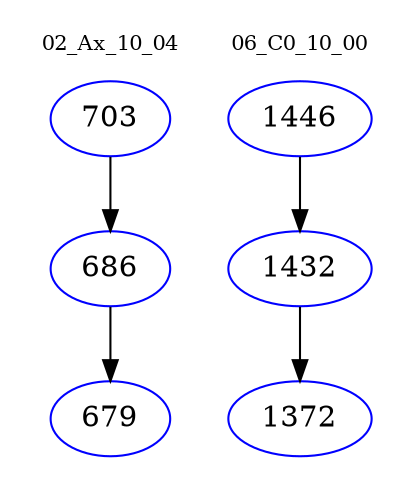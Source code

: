 digraph{
subgraph cluster_0 {
color = white
label = "02_Ax_10_04";
fontsize=10;
T0_703 [label="703", color="blue"]
T0_703 -> T0_686 [color="black"]
T0_686 [label="686", color="blue"]
T0_686 -> T0_679 [color="black"]
T0_679 [label="679", color="blue"]
}
subgraph cluster_1 {
color = white
label = "06_C0_10_00";
fontsize=10;
T1_1446 [label="1446", color="blue"]
T1_1446 -> T1_1432 [color="black"]
T1_1432 [label="1432", color="blue"]
T1_1432 -> T1_1372 [color="black"]
T1_1372 [label="1372", color="blue"]
}
}
